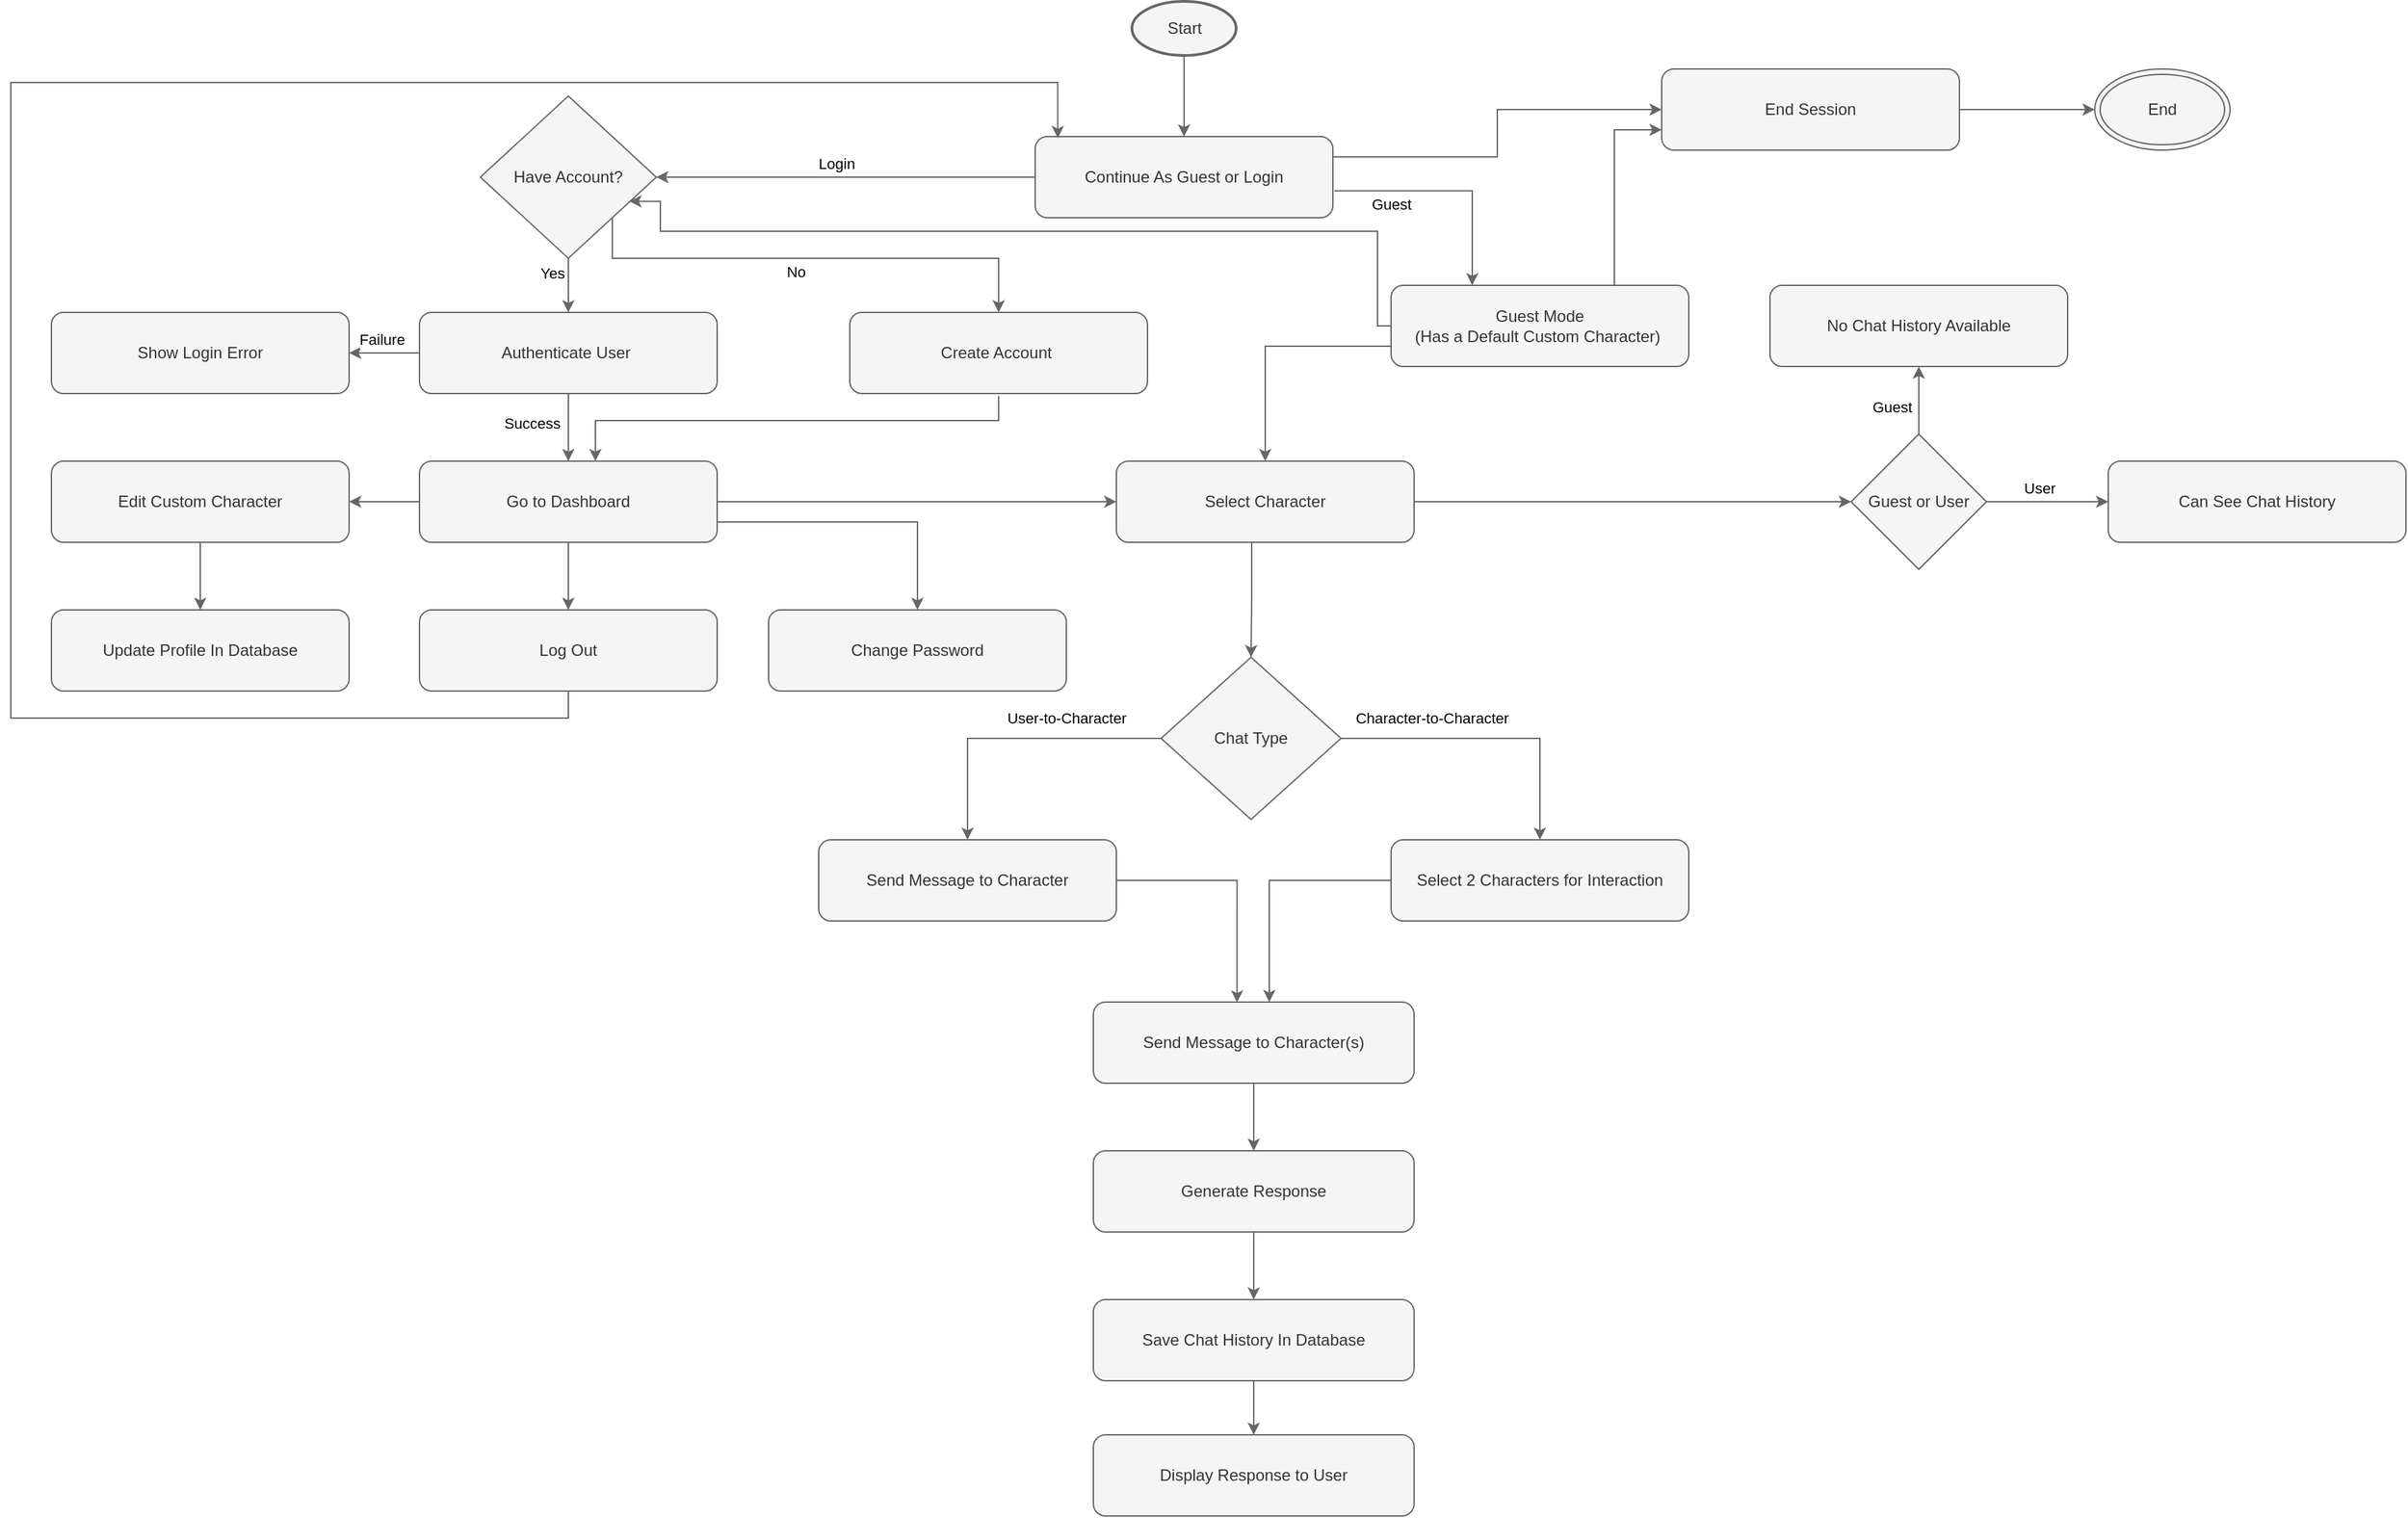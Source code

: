 <mxfile version="24.8.6">
  <diagram name="Page-1" id="VmwyERnCHEvDOOxMSM6X">
    <mxGraphModel dx="1313" dy="771" grid="1" gridSize="10" guides="1" tooltips="1" connect="1" arrows="1" fold="1" page="1" pageScale="1" pageWidth="2336" pageHeight="1654" math="0" shadow="0">
      <root>
        <mxCell id="0" />
        <mxCell id="1" parent="0" />
        <mxCell id="Jhq4CjqmU0RTI0bndSEY-3" value="" style="edgeStyle=orthogonalEdgeStyle;rounded=0;orthogonalLoop=1;jettySize=auto;html=1;fillColor=#f5f5f5;strokeColor=#666666;" edge="1" parent="1" source="Jhq4CjqmU0RTI0bndSEY-1" target="Jhq4CjqmU0RTI0bndSEY-2">
          <mxGeometry relative="1" as="geometry" />
        </mxCell>
        <mxCell id="Jhq4CjqmU0RTI0bndSEY-1" value="Start" style="strokeWidth=2;html=1;shape=mxgraph.flowchart.start_1;whiteSpace=wrap;fillColor=#f5f5f5;strokeColor=#666666;fontColor=#333333;" vertex="1" parent="1">
          <mxGeometry x="1111.5" y="280" width="77" height="40" as="geometry" />
        </mxCell>
        <mxCell id="Jhq4CjqmU0RTI0bndSEY-7" value="Guest" style="edgeStyle=orthogonalEdgeStyle;rounded=0;orthogonalLoop=1;jettySize=auto;html=1;exitX=1.005;exitY=0.668;exitDx=0;exitDy=0;exitPerimeter=0;fillColor=#f5f5f5;strokeColor=#666666;" edge="1" parent="1" source="Jhq4CjqmU0RTI0bndSEY-2" target="Jhq4CjqmU0RTI0bndSEY-6">
          <mxGeometry x="-0.512" y="-10" relative="1" as="geometry">
            <Array as="points">
              <mxPoint x="1363" y="420" />
            </Array>
            <mxPoint as="offset" />
          </mxGeometry>
        </mxCell>
        <mxCell id="Jhq4CjqmU0RTI0bndSEY-68" value="Login" style="edgeStyle=orthogonalEdgeStyle;rounded=0;orthogonalLoop=1;jettySize=auto;html=1;exitX=0;exitY=0.5;exitDx=0;exitDy=0;entryX=1;entryY=0.5;entryDx=0;entryDy=0;fillColor=#f5f5f5;strokeColor=#666666;" edge="1" parent="1" source="Jhq4CjqmU0RTI0bndSEY-2" target="Jhq4CjqmU0RTI0bndSEY-65">
          <mxGeometry x="0.05" y="-10" relative="1" as="geometry">
            <mxPoint as="offset" />
          </mxGeometry>
        </mxCell>
        <mxCell id="Jhq4CjqmU0RTI0bndSEY-97" style="edgeStyle=orthogonalEdgeStyle;rounded=0;orthogonalLoop=1;jettySize=auto;html=1;exitX=1;exitY=0.25;exitDx=0;exitDy=0;entryX=0;entryY=0.5;entryDx=0;entryDy=0;fillColor=#f5f5f5;strokeColor=#666666;" edge="1" parent="1" source="Jhq4CjqmU0RTI0bndSEY-2" target="Jhq4CjqmU0RTI0bndSEY-95">
          <mxGeometry relative="1" as="geometry" />
        </mxCell>
        <mxCell id="Jhq4CjqmU0RTI0bndSEY-2" value="Continue As Guest or Login" style="rounded=1;whiteSpace=wrap;html=1;fillColor=#f5f5f5;strokeColor=#666666;fontColor=#333333;" vertex="1" parent="1">
          <mxGeometry x="1040" y="380" width="220" height="60" as="geometry" />
        </mxCell>
        <mxCell id="Jhq4CjqmU0RTI0bndSEY-11" value="Failure" style="edgeStyle=orthogonalEdgeStyle;rounded=0;orthogonalLoop=1;jettySize=auto;html=1;exitX=0;exitY=0.5;exitDx=0;exitDy=0;fillColor=#f5f5f5;strokeColor=#666666;" edge="1" parent="1" source="Jhq4CjqmU0RTI0bndSEY-5" target="Jhq4CjqmU0RTI0bndSEY-10">
          <mxGeometry x="0.081" y="-10" relative="1" as="geometry">
            <mxPoint as="offset" />
          </mxGeometry>
        </mxCell>
        <mxCell id="Jhq4CjqmU0RTI0bndSEY-14" value="Success" style="edgeStyle=orthogonalEdgeStyle;rounded=0;orthogonalLoop=1;jettySize=auto;html=1;exitX=0.5;exitY=1;exitDx=0;exitDy=0;entryX=0.5;entryY=0;entryDx=0;entryDy=0;fillColor=#f5f5f5;strokeColor=#666666;" edge="1" parent="1" source="Jhq4CjqmU0RTI0bndSEY-5" target="Jhq4CjqmU0RTI0bndSEY-13">
          <mxGeometry x="-0.143" y="-27" relative="1" as="geometry">
            <mxPoint as="offset" />
          </mxGeometry>
        </mxCell>
        <mxCell id="Jhq4CjqmU0RTI0bndSEY-5" value="Authenticate User&lt;span style=&quot;background-color: initial;&quot;&gt;&amp;nbsp;&lt;/span&gt;" style="rounded=1;whiteSpace=wrap;html=1;fillColor=#f5f5f5;strokeColor=#666666;fontColor=#333333;" vertex="1" parent="1">
          <mxGeometry x="585" y="510" width="220" height="60" as="geometry" />
        </mxCell>
        <mxCell id="Jhq4CjqmU0RTI0bndSEY-78" style="edgeStyle=orthogonalEdgeStyle;rounded=0;orthogonalLoop=1;jettySize=auto;html=1;exitX=0;exitY=0.75;exitDx=0;exitDy=0;entryX=0.5;entryY=0;entryDx=0;entryDy=0;fillColor=#f5f5f5;strokeColor=#666666;" edge="1" parent="1" source="Jhq4CjqmU0RTI0bndSEY-6" target="Jhq4CjqmU0RTI0bndSEY-15">
          <mxGeometry relative="1" as="geometry" />
        </mxCell>
        <mxCell id="Jhq4CjqmU0RTI0bndSEY-100" style="edgeStyle=orthogonalEdgeStyle;rounded=0;orthogonalLoop=1;jettySize=auto;html=1;exitX=0.75;exitY=0;exitDx=0;exitDy=0;entryX=0;entryY=0.75;entryDx=0;entryDy=0;fillColor=#f5f5f5;strokeColor=#666666;" edge="1" parent="1" source="Jhq4CjqmU0RTI0bndSEY-6" target="Jhq4CjqmU0RTI0bndSEY-95">
          <mxGeometry relative="1" as="geometry" />
        </mxCell>
        <mxCell id="Jhq4CjqmU0RTI0bndSEY-6" value="Guest Mode&lt;div&gt;(Has a Default Custom Character)&amp;nbsp;&lt;/div&gt;" style="rounded=1;whiteSpace=wrap;html=1;fillColor=#f5f5f5;strokeColor=#666666;fontColor=#333333;" vertex="1" parent="1">
          <mxGeometry x="1303" y="490" width="220" height="60" as="geometry" />
        </mxCell>
        <mxCell id="Jhq4CjqmU0RTI0bndSEY-10" value="Show Login Error" style="rounded=1;whiteSpace=wrap;html=1;fillColor=#f5f5f5;strokeColor=#666666;fontColor=#333333;" vertex="1" parent="1">
          <mxGeometry x="313" y="510" width="220" height="60" as="geometry" />
        </mxCell>
        <mxCell id="Jhq4CjqmU0RTI0bndSEY-16" style="edgeStyle=orthogonalEdgeStyle;rounded=0;orthogonalLoop=1;jettySize=auto;html=1;exitX=1;exitY=0.5;exitDx=0;exitDy=0;entryX=0;entryY=0.5;entryDx=0;entryDy=0;fillColor=#f5f5f5;strokeColor=#666666;" edge="1" parent="1" source="Jhq4CjqmU0RTI0bndSEY-13" target="Jhq4CjqmU0RTI0bndSEY-15">
          <mxGeometry relative="1" as="geometry" />
        </mxCell>
        <mxCell id="Jhq4CjqmU0RTI0bndSEY-61" style="edgeStyle=orthogonalEdgeStyle;rounded=0;orthogonalLoop=1;jettySize=auto;html=1;exitX=0;exitY=0.5;exitDx=0;exitDy=0;entryX=1;entryY=0.5;entryDx=0;entryDy=0;fillColor=#f5f5f5;strokeColor=#666666;" edge="1" parent="1" source="Jhq4CjqmU0RTI0bndSEY-13" target="Jhq4CjqmU0RTI0bndSEY-60">
          <mxGeometry relative="1" as="geometry" />
        </mxCell>
        <mxCell id="Jhq4CjqmU0RTI0bndSEY-84" style="edgeStyle=orthogonalEdgeStyle;rounded=0;orthogonalLoop=1;jettySize=auto;html=1;exitX=0.5;exitY=1;exitDx=0;exitDy=0;fillColor=#f5f5f5;strokeColor=#666666;" edge="1" parent="1" source="Jhq4CjqmU0RTI0bndSEY-13" target="Jhq4CjqmU0RTI0bndSEY-83">
          <mxGeometry relative="1" as="geometry" />
        </mxCell>
        <mxCell id="Jhq4CjqmU0RTI0bndSEY-104" style="edgeStyle=orthogonalEdgeStyle;rounded=0;orthogonalLoop=1;jettySize=auto;html=1;exitX=1;exitY=0.75;exitDx=0;exitDy=0;entryX=0.5;entryY=0;entryDx=0;entryDy=0;fillColor=#f5f5f5;strokeColor=#666666;" edge="1" parent="1" source="Jhq4CjqmU0RTI0bndSEY-13" target="Jhq4CjqmU0RTI0bndSEY-103">
          <mxGeometry relative="1" as="geometry" />
        </mxCell>
        <mxCell id="Jhq4CjqmU0RTI0bndSEY-13" value="Go to Dashboard" style="rounded=1;whiteSpace=wrap;html=1;fillColor=#f5f5f5;strokeColor=#666666;fontColor=#333333;" vertex="1" parent="1">
          <mxGeometry x="585" y="620" width="220" height="60" as="geometry" />
        </mxCell>
        <mxCell id="Jhq4CjqmU0RTI0bndSEY-19" style="edgeStyle=orthogonalEdgeStyle;rounded=0;orthogonalLoop=1;jettySize=auto;html=1;exitX=0.5;exitY=1;exitDx=0;exitDy=0;entryX=0.5;entryY=0;entryDx=0;entryDy=0;fillColor=#f5f5f5;strokeColor=#666666;" edge="1" parent="1" source="Jhq4CjqmU0RTI0bndSEY-15" target="Jhq4CjqmU0RTI0bndSEY-18">
          <mxGeometry relative="1" as="geometry">
            <Array as="points">
              <mxPoint x="1200" y="680" />
              <mxPoint x="1200" y="723" />
            </Array>
          </mxGeometry>
        </mxCell>
        <mxCell id="Jhq4CjqmU0RTI0bndSEY-49" style="edgeStyle=orthogonalEdgeStyle;rounded=0;orthogonalLoop=1;jettySize=auto;html=1;exitX=1;exitY=0.5;exitDx=0;exitDy=0;entryX=0;entryY=0.5;entryDx=0;entryDy=0;fillColor=#f5f5f5;strokeColor=#666666;" edge="1" parent="1" source="Jhq4CjqmU0RTI0bndSEY-15" target="Jhq4CjqmU0RTI0bndSEY-47">
          <mxGeometry relative="1" as="geometry" />
        </mxCell>
        <mxCell id="Jhq4CjqmU0RTI0bndSEY-15" value="Select Character" style="rounded=1;whiteSpace=wrap;html=1;fillColor=#f5f5f5;strokeColor=#666666;fontColor=#333333;" vertex="1" parent="1">
          <mxGeometry x="1100" y="620" width="220" height="60" as="geometry" />
        </mxCell>
        <mxCell id="Jhq4CjqmU0RTI0bndSEY-23" value="User-to-Character" style="edgeStyle=orthogonalEdgeStyle;rounded=0;orthogonalLoop=1;jettySize=auto;html=1;exitX=0;exitY=0.5;exitDx=0;exitDy=0;entryX=0.5;entryY=0;entryDx=0;entryDy=0;fillColor=#f5f5f5;strokeColor=#666666;" edge="1" parent="1" source="Jhq4CjqmU0RTI0bndSEY-18" target="Jhq4CjqmU0RTI0bndSEY-21">
          <mxGeometry x="-0.358" y="-15" relative="1" as="geometry">
            <mxPoint as="offset" />
          </mxGeometry>
        </mxCell>
        <mxCell id="Jhq4CjqmU0RTI0bndSEY-24" value="Character-to-Character" style="edgeStyle=orthogonalEdgeStyle;rounded=0;orthogonalLoop=1;jettySize=auto;html=1;exitX=1;exitY=0.5;exitDx=0;exitDy=0;entryX=0.5;entryY=0;entryDx=0;entryDy=0;fillColor=#f5f5f5;strokeColor=#666666;" edge="1" parent="1" source="Jhq4CjqmU0RTI0bndSEY-18" target="Jhq4CjqmU0RTI0bndSEY-22">
          <mxGeometry x="-0.396" y="15" relative="1" as="geometry">
            <mxPoint as="offset" />
          </mxGeometry>
        </mxCell>
        <mxCell id="Jhq4CjqmU0RTI0bndSEY-18" value="Chat Type" style="rhombus;whiteSpace=wrap;html=1;fillColor=#f5f5f5;strokeColor=#666666;fontColor=#333333;" vertex="1" parent="1">
          <mxGeometry x="1133" y="765" width="133" height="120" as="geometry" />
        </mxCell>
        <mxCell id="Jhq4CjqmU0RTI0bndSEY-21" value="Send Message to Character" style="rounded=1;whiteSpace=wrap;html=1;fillColor=#f5f5f5;strokeColor=#666666;fontColor=#333333;" vertex="1" parent="1">
          <mxGeometry x="880" y="900" width="220" height="60" as="geometry" />
        </mxCell>
        <mxCell id="Jhq4CjqmU0RTI0bndSEY-29" style="edgeStyle=orthogonalEdgeStyle;rounded=0;orthogonalLoop=1;jettySize=auto;html=1;exitX=0;exitY=0.5;exitDx=0;exitDy=0;entryX=0.549;entryY=0;entryDx=0;entryDy=0;entryPerimeter=0;fillColor=#f5f5f5;strokeColor=#666666;" edge="1" parent="1" source="Jhq4CjqmU0RTI0bndSEY-22" target="Jhq4CjqmU0RTI0bndSEY-26">
          <mxGeometry relative="1" as="geometry">
            <Array as="points">
              <mxPoint x="1213" y="930" />
              <mxPoint x="1213" y="1020" />
            </Array>
          </mxGeometry>
        </mxCell>
        <mxCell id="Jhq4CjqmU0RTI0bndSEY-22" value="Select 2 Characters for Interaction" style="rounded=1;whiteSpace=wrap;html=1;fillColor=#f5f5f5;strokeColor=#666666;fontColor=#333333;" vertex="1" parent="1">
          <mxGeometry x="1303" y="900" width="220" height="60" as="geometry" />
        </mxCell>
        <mxCell id="Jhq4CjqmU0RTI0bndSEY-39" style="edgeStyle=orthogonalEdgeStyle;rounded=0;orthogonalLoop=1;jettySize=auto;html=1;exitX=0.5;exitY=1;exitDx=0;exitDy=0;fillColor=#f5f5f5;strokeColor=#666666;" edge="1" parent="1" source="Jhq4CjqmU0RTI0bndSEY-26" target="Jhq4CjqmU0RTI0bndSEY-37">
          <mxGeometry relative="1" as="geometry" />
        </mxCell>
        <mxCell id="Jhq4CjqmU0RTI0bndSEY-26" value="Send Message to Character(s)" style="rounded=1;whiteSpace=wrap;html=1;fillColor=#f5f5f5;strokeColor=#666666;fontColor=#333333;" vertex="1" parent="1">
          <mxGeometry x="1083" y="1020" width="237" height="60" as="geometry" />
        </mxCell>
        <mxCell id="Jhq4CjqmU0RTI0bndSEY-41" style="edgeStyle=orthogonalEdgeStyle;rounded=0;orthogonalLoop=1;jettySize=auto;html=1;fillColor=#f5f5f5;strokeColor=#666666;" edge="1" parent="1" source="Jhq4CjqmU0RTI0bndSEY-37" target="Jhq4CjqmU0RTI0bndSEY-40">
          <mxGeometry relative="1" as="geometry" />
        </mxCell>
        <mxCell id="Jhq4CjqmU0RTI0bndSEY-37" value="Generate Response" style="rounded=1;whiteSpace=wrap;html=1;fillColor=#f5f5f5;strokeColor=#666666;fontColor=#333333;" vertex="1" parent="1">
          <mxGeometry x="1083" y="1130" width="237" height="60" as="geometry" />
        </mxCell>
        <mxCell id="Jhq4CjqmU0RTI0bndSEY-43" style="edgeStyle=orthogonalEdgeStyle;rounded=0;orthogonalLoop=1;jettySize=auto;html=1;exitX=0.5;exitY=1;exitDx=0;exitDy=0;fillColor=#f5f5f5;strokeColor=#666666;" edge="1" parent="1" source="Jhq4CjqmU0RTI0bndSEY-40" target="Jhq4CjqmU0RTI0bndSEY-42">
          <mxGeometry relative="1" as="geometry" />
        </mxCell>
        <mxCell id="Jhq4CjqmU0RTI0bndSEY-40" value="Save Chat History In Database" style="rounded=1;whiteSpace=wrap;html=1;fillColor=#f5f5f5;strokeColor=#666666;fontColor=#333333;" vertex="1" parent="1">
          <mxGeometry x="1083" y="1240" width="237" height="60" as="geometry" />
        </mxCell>
        <mxCell id="Jhq4CjqmU0RTI0bndSEY-42" value="Display Response to User" style="rounded=1;whiteSpace=wrap;html=1;fillColor=#f5f5f5;strokeColor=#666666;fontColor=#333333;" vertex="1" parent="1">
          <mxGeometry x="1083" y="1340" width="237" height="60" as="geometry" />
        </mxCell>
        <mxCell id="Jhq4CjqmU0RTI0bndSEY-54" value="User" style="edgeStyle=orthogonalEdgeStyle;rounded=0;orthogonalLoop=1;jettySize=auto;html=1;exitX=1;exitY=0.5;exitDx=0;exitDy=0;entryX=0;entryY=0.5;entryDx=0;entryDy=0;fillColor=#f5f5f5;strokeColor=#666666;" edge="1" parent="1" source="Jhq4CjqmU0RTI0bndSEY-47" target="Jhq4CjqmU0RTI0bndSEY-53">
          <mxGeometry x="-0.143" y="10" relative="1" as="geometry">
            <mxPoint as="offset" />
          </mxGeometry>
        </mxCell>
        <mxCell id="Jhq4CjqmU0RTI0bndSEY-58" value="Guest" style="edgeStyle=orthogonalEdgeStyle;rounded=0;orthogonalLoop=1;jettySize=auto;html=1;exitX=0.5;exitY=0;exitDx=0;exitDy=0;entryX=0.5;entryY=1;entryDx=0;entryDy=0;fillColor=#f5f5f5;strokeColor=#666666;" edge="1" parent="1" source="Jhq4CjqmU0RTI0bndSEY-47" target="Jhq4CjqmU0RTI0bndSEY-57">
          <mxGeometry x="-0.2" y="20" relative="1" as="geometry">
            <mxPoint as="offset" />
          </mxGeometry>
        </mxCell>
        <mxCell id="Jhq4CjqmU0RTI0bndSEY-47" value="Guest or User" style="rhombus;whiteSpace=wrap;html=1;fillColor=#f5f5f5;strokeColor=#666666;fontColor=#333333;" vertex="1" parent="1">
          <mxGeometry x="1643" y="600" width="100" height="100" as="geometry" />
        </mxCell>
        <mxCell id="Jhq4CjqmU0RTI0bndSEY-53" value="Can See Chat History" style="rounded=1;whiteSpace=wrap;html=1;fillColor=#f5f5f5;strokeColor=#666666;fontColor=#333333;" vertex="1" parent="1">
          <mxGeometry x="1833" y="620" width="220" height="60" as="geometry" />
        </mxCell>
        <mxCell id="Jhq4CjqmU0RTI0bndSEY-57" value="No Chat History Available" style="rounded=1;whiteSpace=wrap;html=1;fillColor=#f5f5f5;strokeColor=#666666;fontColor=#333333;" vertex="1" parent="1">
          <mxGeometry x="1583" y="490" width="220" height="60" as="geometry" />
        </mxCell>
        <mxCell id="Jhq4CjqmU0RTI0bndSEY-63" style="edgeStyle=orthogonalEdgeStyle;rounded=0;orthogonalLoop=1;jettySize=auto;html=1;exitX=0.5;exitY=1;exitDx=0;exitDy=0;fillColor=#f5f5f5;strokeColor=#666666;" edge="1" parent="1" source="Jhq4CjqmU0RTI0bndSEY-60" target="Jhq4CjqmU0RTI0bndSEY-62">
          <mxGeometry relative="1" as="geometry" />
        </mxCell>
        <mxCell id="Jhq4CjqmU0RTI0bndSEY-60" value="Edit Custom Character" style="rounded=1;whiteSpace=wrap;html=1;fillColor=#f5f5f5;strokeColor=#666666;fontColor=#333333;" vertex="1" parent="1">
          <mxGeometry x="313" y="620" width="220" height="60" as="geometry" />
        </mxCell>
        <mxCell id="Jhq4CjqmU0RTI0bndSEY-62" value="Update Profile In Database" style="rounded=1;whiteSpace=wrap;html=1;fillColor=#f5f5f5;strokeColor=#666666;fontColor=#333333;" vertex="1" parent="1">
          <mxGeometry x="313" y="730" width="220" height="60" as="geometry" />
        </mxCell>
        <mxCell id="Jhq4CjqmU0RTI0bndSEY-69" value="Yes" style="edgeStyle=orthogonalEdgeStyle;rounded=0;orthogonalLoop=1;jettySize=auto;html=1;exitX=0.5;exitY=1;exitDx=0;exitDy=0;entryX=0.5;entryY=0;entryDx=0;entryDy=0;fillColor=#f5f5f5;strokeColor=#666666;" edge="1" parent="1" source="Jhq4CjqmU0RTI0bndSEY-65" target="Jhq4CjqmU0RTI0bndSEY-5">
          <mxGeometry x="-0.474" y="-12" relative="1" as="geometry">
            <mxPoint as="offset" />
          </mxGeometry>
        </mxCell>
        <mxCell id="Jhq4CjqmU0RTI0bndSEY-74" value="No" style="edgeStyle=orthogonalEdgeStyle;rounded=0;orthogonalLoop=1;jettySize=auto;html=1;exitX=1;exitY=1;exitDx=0;exitDy=0;entryX=0.5;entryY=0;entryDx=0;entryDy=0;fillColor=#f5f5f5;strokeColor=#666666;" edge="1" parent="1" source="Jhq4CjqmU0RTI0bndSEY-65" target="Jhq4CjqmU0RTI0bndSEY-73">
          <mxGeometry x="-0.069" y="-10" relative="1" as="geometry">
            <Array as="points">
              <mxPoint x="728" y="470" />
              <mxPoint x="1013" y="470" />
            </Array>
            <mxPoint as="offset" />
          </mxGeometry>
        </mxCell>
        <mxCell id="Jhq4CjqmU0RTI0bndSEY-65" value="Have Account?" style="rhombus;whiteSpace=wrap;html=1;fillColor=#f5f5f5;strokeColor=#666666;fontColor=#333333;" vertex="1" parent="1">
          <mxGeometry x="630" y="350" width="130" height="120" as="geometry" />
        </mxCell>
        <mxCell id="Jhq4CjqmU0RTI0bndSEY-73" value="Create Account&amp;nbsp;" style="rounded=1;whiteSpace=wrap;html=1;fillColor=#f5f5f5;strokeColor=#666666;fontColor=#333333;" vertex="1" parent="1">
          <mxGeometry x="903" y="510" width="220" height="60" as="geometry" />
        </mxCell>
        <mxCell id="Jhq4CjqmU0RTI0bndSEY-77" style="edgeStyle=orthogonalEdgeStyle;rounded=0;orthogonalLoop=1;jettySize=auto;html=1;exitX=0.5;exitY=1;exitDx=0;exitDy=0;entryX=0.591;entryY=-0.031;entryDx=0;entryDy=0;entryPerimeter=0;fillColor=#f5f5f5;strokeColor=#666666;" edge="1" parent="1">
          <mxGeometry relative="1" as="geometry">
            <mxPoint x="1013" y="571.86" as="sourcePoint" />
            <mxPoint x="715.02" y="620.0" as="targetPoint" />
            <Array as="points">
              <mxPoint x="1013" y="590" />
              <mxPoint x="715" y="590" />
            </Array>
          </mxGeometry>
        </mxCell>
        <mxCell id="Jhq4CjqmU0RTI0bndSEY-92" style="edgeStyle=orthogonalEdgeStyle;rounded=0;orthogonalLoop=1;jettySize=auto;html=1;exitX=0.5;exitY=1;exitDx=0;exitDy=0;entryX=0.076;entryY=0.019;entryDx=0;entryDy=0;entryPerimeter=0;fillColor=#f5f5f5;strokeColor=#666666;" edge="1" parent="1" source="Jhq4CjqmU0RTI0bndSEY-83" target="Jhq4CjqmU0RTI0bndSEY-2">
          <mxGeometry relative="1" as="geometry">
            <mxPoint x="993" y="330" as="targetPoint" />
            <Array as="points">
              <mxPoint x="695" y="810" />
              <mxPoint x="283" y="810" />
              <mxPoint x="283" y="340" />
              <mxPoint x="1057" y="340" />
            </Array>
          </mxGeometry>
        </mxCell>
        <mxCell id="Jhq4CjqmU0RTI0bndSEY-83" value="Log Out" style="rounded=1;whiteSpace=wrap;html=1;fillColor=#f5f5f5;strokeColor=#666666;fontColor=#333333;" vertex="1" parent="1">
          <mxGeometry x="585" y="730" width="220" height="60" as="geometry" />
        </mxCell>
        <mxCell id="Jhq4CjqmU0RTI0bndSEY-99" style="edgeStyle=orthogonalEdgeStyle;rounded=0;orthogonalLoop=1;jettySize=auto;html=1;exitX=1;exitY=0.5;exitDx=0;exitDy=0;entryX=0;entryY=0.5;entryDx=0;entryDy=0;fillColor=#f5f5f5;strokeColor=#666666;" edge="1" parent="1" source="Jhq4CjqmU0RTI0bndSEY-95" target="Jhq4CjqmU0RTI0bndSEY-98">
          <mxGeometry relative="1" as="geometry" />
        </mxCell>
        <mxCell id="Jhq4CjqmU0RTI0bndSEY-95" value="End Session" style="rounded=1;whiteSpace=wrap;html=1;fillColor=#f5f5f5;strokeColor=#666666;fontColor=#333333;" vertex="1" parent="1">
          <mxGeometry x="1503" y="330" width="220" height="60" as="geometry" />
        </mxCell>
        <mxCell id="Jhq4CjqmU0RTI0bndSEY-98" value="End" style="ellipse;shape=doubleEllipse;whiteSpace=wrap;html=1;fillColor=#f5f5f5;strokeColor=#666666;fontColor=#333333;" vertex="1" parent="1">
          <mxGeometry x="1823" y="330" width="100" height="60" as="geometry" />
        </mxCell>
        <mxCell id="Jhq4CjqmU0RTI0bndSEY-101" style="edgeStyle=orthogonalEdgeStyle;rounded=0;orthogonalLoop=1;jettySize=auto;html=1;exitX=0;exitY=0.5;exitDx=0;exitDy=0;entryX=0.847;entryY=0.649;entryDx=0;entryDy=0;entryPerimeter=0;fillColor=#f5f5f5;strokeColor=#666666;" edge="1" parent="1" source="Jhq4CjqmU0RTI0bndSEY-6" target="Jhq4CjqmU0RTI0bndSEY-65">
          <mxGeometry relative="1" as="geometry">
            <Array as="points">
              <mxPoint x="1293" y="520" />
              <mxPoint x="1293" y="450" />
              <mxPoint x="763" y="450" />
              <mxPoint x="763" y="428" />
            </Array>
          </mxGeometry>
        </mxCell>
        <mxCell id="Jhq4CjqmU0RTI0bndSEY-103" value="Change Password" style="rounded=1;whiteSpace=wrap;html=1;fillColor=#f5f5f5;strokeColor=#666666;fontColor=#333333;" vertex="1" parent="1">
          <mxGeometry x="843" y="730" width="220" height="60" as="geometry" />
        </mxCell>
        <mxCell id="Jhq4CjqmU0RTI0bndSEY-107" style="edgeStyle=orthogonalEdgeStyle;rounded=0;orthogonalLoop=1;jettySize=auto;html=1;exitX=1;exitY=0.5;exitDx=0;exitDy=0;entryX=0.448;entryY=0.005;entryDx=0;entryDy=0;entryPerimeter=0;fillColor=#f5f5f5;strokeColor=#666666;" edge="1" parent="1" source="Jhq4CjqmU0RTI0bndSEY-21" target="Jhq4CjqmU0RTI0bndSEY-26">
          <mxGeometry relative="1" as="geometry" />
        </mxCell>
      </root>
    </mxGraphModel>
  </diagram>
</mxfile>
